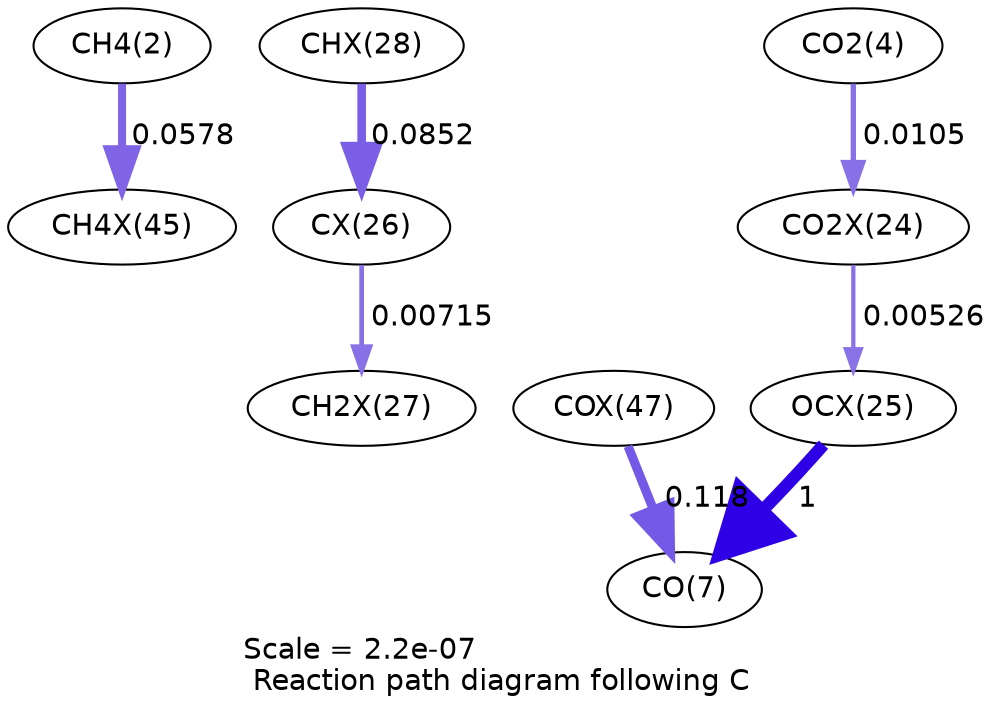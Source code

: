 digraph reaction_paths {
center=1;
s4 -> s32[fontname="Helvetica", penwidth=3.85, arrowsize=1.92, color="0.7, 0.558, 0.9"
, label=" 0.0578"];
s29 -> s30[fontname="Helvetica", penwidth=2.27, arrowsize=1.14, color="0.7, 0.507, 0.9"
, label=" 0.00715"];
s31 -> s29[fontname="Helvetica", penwidth=4.14, arrowsize=2.07, color="0.7, 0.585, 0.9"
, label=" 0.0852"];
s28 -> s9[fontname="Helvetica", penwidth=6, arrowsize=3, color="0.7, 1.5, 0.9"
, label=" 1"];
s34 -> s9[fontname="Helvetica", penwidth=4.39, arrowsize=2.19, color="0.7, 0.618, 0.9"
, label=" 0.118"];
s27 -> s28[fontname="Helvetica", penwidth=2.04, arrowsize=1.02, color="0.7, 0.505, 0.9"
, label=" 0.00526"];
s6 -> s27[fontname="Helvetica", penwidth=2.56, arrowsize=1.28, color="0.7, 0.51, 0.9"
, label=" 0.0105"];
s4 [ fontname="Helvetica", label="CH4(2)"];
s6 [ fontname="Helvetica", label="CO2(4)"];
s9 [ fontname="Helvetica", label="CO(7)"];
s27 [ fontname="Helvetica", label="CO2X(24)"];
s28 [ fontname="Helvetica", label="OCX(25)"];
s29 [ fontname="Helvetica", label="CX(26)"];
s30 [ fontname="Helvetica", label="CH2X(27)"];
s31 [ fontname="Helvetica", label="CHX(28)"];
s32 [ fontname="Helvetica", label="CH4X(45)"];
s34 [ fontname="Helvetica", label="COX(47)"];
 label = "Scale = 2.2e-07\l Reaction path diagram following C";
 fontname = "Helvetica";
}

